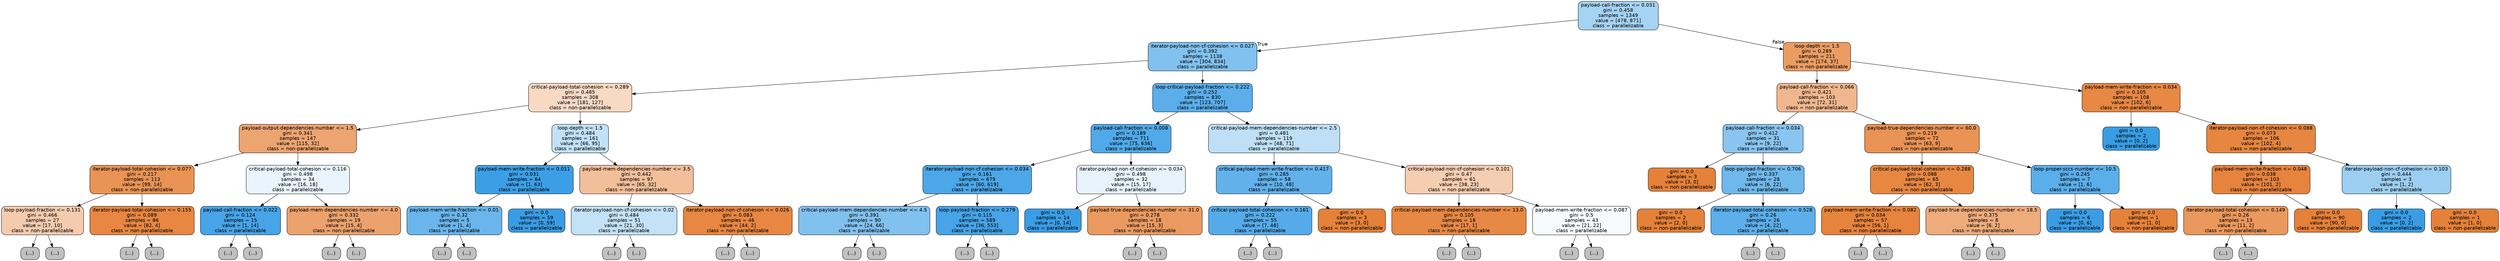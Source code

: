 digraph Tree {
node [shape=box, style="filled, rounded", color="black", fontname=helvetica] ;
edge [fontname=helvetica] ;
0 [label="payload-call-fraction <= 0.031\ngini = 0.458\nsamples = 1349\nvalue = [478, 871]\nclass = parallelizable", fillcolor="#399de573"] ;
1 [label="iterator-payload-non-cf-cohesion <= 0.027\ngini = 0.392\nsamples = 1138\nvalue = [304, 834]\nclass = parallelizable", fillcolor="#399de5a2"] ;
0 -> 1 [labeldistance=2.5, labelangle=45, headlabel="True"] ;
2 [label="critical-payload-total-cohesion <= 0.289\ngini = 0.485\nsamples = 308\nvalue = [181, 127]\nclass = non-parallelizable", fillcolor="#e581394c"] ;
1 -> 2 ;
3 [label="payload-output-dependencies-number <= 1.5\ngini = 0.341\nsamples = 147\nvalue = [115, 32]\nclass = non-parallelizable", fillcolor="#e58139b8"] ;
2 -> 3 ;
4 [label="iterator-payload-total-cohesion <= 0.077\ngini = 0.217\nsamples = 113\nvalue = [99, 14]\nclass = non-parallelizable", fillcolor="#e58139db"] ;
3 -> 4 ;
5 [label="loop-payload-fraction <= 0.131\ngini = 0.466\nsamples = 27\nvalue = [17, 10]\nclass = non-parallelizable", fillcolor="#e5813969"] ;
4 -> 5 ;
6 [label="(...)", fillcolor="#C0C0C0"] ;
5 -> 6 ;
13 [label="(...)", fillcolor="#C0C0C0"] ;
5 -> 13 ;
18 [label="iterator-payload-total-cohesion <= 0.155\ngini = 0.089\nsamples = 86\nvalue = [82, 4]\nclass = non-parallelizable", fillcolor="#e58139f3"] ;
4 -> 18 ;
19 [label="(...)", fillcolor="#C0C0C0"] ;
18 -> 19 ;
24 [label="(...)", fillcolor="#C0C0C0"] ;
18 -> 24 ;
29 [label="critical-payload-total-cohesion <= 0.116\ngini = 0.498\nsamples = 34\nvalue = [16, 18]\nclass = parallelizable", fillcolor="#399de51c"] ;
3 -> 29 ;
30 [label="payload-call-fraction <= 0.022\ngini = 0.124\nsamples = 15\nvalue = [1, 14]\nclass = parallelizable", fillcolor="#399de5ed"] ;
29 -> 30 ;
31 [label="(...)", fillcolor="#C0C0C0"] ;
30 -> 31 ;
32 [label="(...)", fillcolor="#C0C0C0"] ;
30 -> 32 ;
33 [label="payload-mem-dependencies-number <= 4.0\ngini = 0.332\nsamples = 19\nvalue = [15, 4]\nclass = non-parallelizable", fillcolor="#e58139bb"] ;
29 -> 33 ;
34 [label="(...)", fillcolor="#C0C0C0"] ;
33 -> 34 ;
35 [label="(...)", fillcolor="#C0C0C0"] ;
33 -> 35 ;
40 [label="loop-depth <= 1.5\ngini = 0.484\nsamples = 161\nvalue = [66, 95]\nclass = parallelizable", fillcolor="#399de54e"] ;
2 -> 40 ;
41 [label="payload-mem-write-fraction <= 0.011\ngini = 0.031\nsamples = 64\nvalue = [1, 63]\nclass = parallelizable", fillcolor="#399de5fb"] ;
40 -> 41 ;
42 [label="payload-mem-write-fraction <= 0.01\ngini = 0.32\nsamples = 5\nvalue = [1, 4]\nclass = parallelizable", fillcolor="#399de5bf"] ;
41 -> 42 ;
43 [label="(...)", fillcolor="#C0C0C0"] ;
42 -> 43 ;
44 [label="(...)", fillcolor="#C0C0C0"] ;
42 -> 44 ;
45 [label="gini = 0.0\nsamples = 59\nvalue = [0, 59]\nclass = parallelizable", fillcolor="#399de5ff"] ;
41 -> 45 ;
46 [label="payload-mem-dependencies-number <= 3.5\ngini = 0.442\nsamples = 97\nvalue = [65, 32]\nclass = non-parallelizable", fillcolor="#e5813981"] ;
40 -> 46 ;
47 [label="iterator-payload-non-cf-cohesion <= 0.02\ngini = 0.484\nsamples = 51\nvalue = [21, 30]\nclass = parallelizable", fillcolor="#399de54d"] ;
46 -> 47 ;
48 [label="(...)", fillcolor="#C0C0C0"] ;
47 -> 48 ;
57 [label="(...)", fillcolor="#C0C0C0"] ;
47 -> 57 ;
68 [label="iterator-payload-non-cf-cohesion <= 0.026\ngini = 0.083\nsamples = 46\nvalue = [44, 2]\nclass = non-parallelizable", fillcolor="#e58139f3"] ;
46 -> 68 ;
69 [label="(...)", fillcolor="#C0C0C0"] ;
68 -> 69 ;
74 [label="(...)", fillcolor="#C0C0C0"] ;
68 -> 74 ;
75 [label="loop-critical-payload-fraction <= 0.222\ngini = 0.252\nsamples = 830\nvalue = [123, 707]\nclass = parallelizable", fillcolor="#399de5d3"] ;
1 -> 75 ;
76 [label="payload-call-fraction <= 0.008\ngini = 0.189\nsamples = 711\nvalue = [75, 636]\nclass = parallelizable", fillcolor="#399de5e1"] ;
75 -> 76 ;
77 [label="iterator-payload-non-cf-cohesion <= 0.034\ngini = 0.161\nsamples = 679\nvalue = [60, 619]\nclass = parallelizable", fillcolor="#399de5e6"] ;
76 -> 77 ;
78 [label="critical-payload-mem-dependencies-number <= 4.5\ngini = 0.391\nsamples = 90\nvalue = [24, 66]\nclass = parallelizable", fillcolor="#399de5a2"] ;
77 -> 78 ;
79 [label="(...)", fillcolor="#C0C0C0"] ;
78 -> 79 ;
100 [label="(...)", fillcolor="#C0C0C0"] ;
78 -> 100 ;
105 [label="loop-payload-fraction <= 0.279\ngini = 0.115\nsamples = 589\nvalue = [36, 553]\nclass = parallelizable", fillcolor="#399de5ee"] ;
77 -> 105 ;
106 [label="(...)", fillcolor="#C0C0C0"] ;
105 -> 106 ;
107 [label="(...)", fillcolor="#C0C0C0"] ;
105 -> 107 ;
174 [label="iterator-payload-non-cf-cohesion <= 0.034\ngini = 0.498\nsamples = 32\nvalue = [15, 17]\nclass = parallelizable", fillcolor="#399de51e"] ;
76 -> 174 ;
175 [label="gini = 0.0\nsamples = 14\nvalue = [0, 14]\nclass = parallelizable", fillcolor="#399de5ff"] ;
174 -> 175 ;
176 [label="payload-true-dependencies-number <= 31.0\ngini = 0.278\nsamples = 18\nvalue = [15, 3]\nclass = non-parallelizable", fillcolor="#e58139cc"] ;
174 -> 176 ;
177 [label="(...)", fillcolor="#C0C0C0"] ;
176 -> 177 ;
178 [label="(...)", fillcolor="#C0C0C0"] ;
176 -> 178 ;
181 [label="critical-payload-mem-dependencies-number <= 2.5\ngini = 0.481\nsamples = 119\nvalue = [48, 71]\nclass = parallelizable", fillcolor="#399de553"] ;
75 -> 181 ;
182 [label="critical-payload-mem-write-fraction <= 0.417\ngini = 0.285\nsamples = 58\nvalue = [10, 48]\nclass = parallelizable", fillcolor="#399de5ca"] ;
181 -> 182 ;
183 [label="critical-payload-total-cohesion <= 0.161\ngini = 0.222\nsamples = 55\nvalue = [7, 48]\nclass = parallelizable", fillcolor="#399de5da"] ;
182 -> 183 ;
184 [label="(...)", fillcolor="#C0C0C0"] ;
183 -> 184 ;
187 [label="(...)", fillcolor="#C0C0C0"] ;
183 -> 187 ;
200 [label="gini = 0.0\nsamples = 3\nvalue = [3, 0]\nclass = non-parallelizable", fillcolor="#e58139ff"] ;
182 -> 200 ;
201 [label="critical-payload-non-cf-cohesion <= 0.101\ngini = 0.47\nsamples = 61\nvalue = [38, 23]\nclass = non-parallelizable", fillcolor="#e5813965"] ;
181 -> 201 ;
202 [label="critical-payload-mem-dependencies-number <= 13.0\ngini = 0.105\nsamples = 18\nvalue = [17, 1]\nclass = non-parallelizable", fillcolor="#e58139f0"] ;
201 -> 202 ;
203 [label="(...)", fillcolor="#C0C0C0"] ;
202 -> 203 ;
204 [label="(...)", fillcolor="#C0C0C0"] ;
202 -> 204 ;
207 [label="payload-mem-write-fraction <= 0.087\ngini = 0.5\nsamples = 43\nvalue = [21, 22]\nclass = parallelizable", fillcolor="#399de50c"] ;
201 -> 207 ;
208 [label="(...)", fillcolor="#C0C0C0"] ;
207 -> 208 ;
229 [label="(...)", fillcolor="#C0C0C0"] ;
207 -> 229 ;
230 [label="loop-depth <= 1.5\ngini = 0.289\nsamples = 211\nvalue = [174, 37]\nclass = non-parallelizable", fillcolor="#e58139c9"] ;
0 -> 230 [labeldistance=2.5, labelangle=-45, headlabel="False"] ;
231 [label="payload-call-fraction <= 0.066\ngini = 0.421\nsamples = 103\nvalue = [72, 31]\nclass = non-parallelizable", fillcolor="#e5813991"] ;
230 -> 231 ;
232 [label="payload-call-fraction <= 0.034\ngini = 0.412\nsamples = 31\nvalue = [9, 22]\nclass = parallelizable", fillcolor="#399de597"] ;
231 -> 232 ;
233 [label="gini = 0.0\nsamples = 3\nvalue = [3, 0]\nclass = non-parallelizable", fillcolor="#e58139ff"] ;
232 -> 233 ;
234 [label="loop-payload-fraction <= 0.706\ngini = 0.337\nsamples = 28\nvalue = [6, 22]\nclass = parallelizable", fillcolor="#399de5b9"] ;
232 -> 234 ;
235 [label="gini = 0.0\nsamples = 2\nvalue = [2, 0]\nclass = non-parallelizable", fillcolor="#e58139ff"] ;
234 -> 235 ;
236 [label="iterator-payload-total-cohesion <= 0.528\ngini = 0.26\nsamples = 26\nvalue = [4, 22]\nclass = parallelizable", fillcolor="#399de5d1"] ;
234 -> 236 ;
237 [label="(...)", fillcolor="#C0C0C0"] ;
236 -> 237 ;
244 [label="(...)", fillcolor="#C0C0C0"] ;
236 -> 244 ;
245 [label="payload-true-dependencies-number <= 60.0\ngini = 0.219\nsamples = 72\nvalue = [63, 9]\nclass = non-parallelizable", fillcolor="#e58139db"] ;
231 -> 245 ;
246 [label="critical-payload-total-cohesion <= 0.288\ngini = 0.088\nsamples = 65\nvalue = [62, 3]\nclass = non-parallelizable", fillcolor="#e58139f3"] ;
245 -> 246 ;
247 [label="payload-mem-write-fraction <= 0.082\ngini = 0.034\nsamples = 57\nvalue = [56, 1]\nclass = non-parallelizable", fillcolor="#e58139fa"] ;
246 -> 247 ;
248 [label="(...)", fillcolor="#C0C0C0"] ;
247 -> 248 ;
251 [label="(...)", fillcolor="#C0C0C0"] ;
247 -> 251 ;
252 [label="payload-true-dependencies-number <= 18.5\ngini = 0.375\nsamples = 8\nvalue = [6, 2]\nclass = non-parallelizable", fillcolor="#e58139aa"] ;
246 -> 252 ;
253 [label="(...)", fillcolor="#C0C0C0"] ;
252 -> 253 ;
254 [label="(...)", fillcolor="#C0C0C0"] ;
252 -> 254 ;
255 [label="loop-proper-sccs-number <= 10.5\ngini = 0.245\nsamples = 7\nvalue = [1, 6]\nclass = parallelizable", fillcolor="#399de5d4"] ;
245 -> 255 ;
256 [label="gini = 0.0\nsamples = 6\nvalue = [0, 6]\nclass = parallelizable", fillcolor="#399de5ff"] ;
255 -> 256 ;
257 [label="gini = 0.0\nsamples = 1\nvalue = [1, 0]\nclass = non-parallelizable", fillcolor="#e58139ff"] ;
255 -> 257 ;
258 [label="payload-mem-write-fraction <= 0.034\ngini = 0.105\nsamples = 108\nvalue = [102, 6]\nclass = non-parallelizable", fillcolor="#e58139f0"] ;
230 -> 258 ;
259 [label="gini = 0.0\nsamples = 2\nvalue = [0, 2]\nclass = parallelizable", fillcolor="#399de5ff"] ;
258 -> 259 ;
260 [label="iterator-payload-non-cf-cohesion <= 0.088\ngini = 0.073\nsamples = 106\nvalue = [102, 4]\nclass = non-parallelizable", fillcolor="#e58139f5"] ;
258 -> 260 ;
261 [label="payload-mem-write-fraction <= 0.048\ngini = 0.038\nsamples = 103\nvalue = [101, 2]\nclass = non-parallelizable", fillcolor="#e58139fa"] ;
260 -> 261 ;
262 [label="iterator-payload-total-cohesion <= 0.149\ngini = 0.26\nsamples = 13\nvalue = [11, 2]\nclass = non-parallelizable", fillcolor="#e58139d1"] ;
261 -> 262 ;
263 [label="(...)", fillcolor="#C0C0C0"] ;
262 -> 263 ;
264 [label="(...)", fillcolor="#C0C0C0"] ;
262 -> 264 ;
265 [label="gini = 0.0\nsamples = 90\nvalue = [90, 0]\nclass = non-parallelizable", fillcolor="#e58139ff"] ;
261 -> 265 ;
266 [label="iterator-payload-non-cf-cohesion <= 0.103\ngini = 0.444\nsamples = 3\nvalue = [1, 2]\nclass = parallelizable", fillcolor="#399de57f"] ;
260 -> 266 ;
267 [label="gini = 0.0\nsamples = 2\nvalue = [0, 2]\nclass = parallelizable", fillcolor="#399de5ff"] ;
266 -> 267 ;
268 [label="gini = 0.0\nsamples = 1\nvalue = [1, 0]\nclass = non-parallelizable", fillcolor="#e58139ff"] ;
266 -> 268 ;
}
